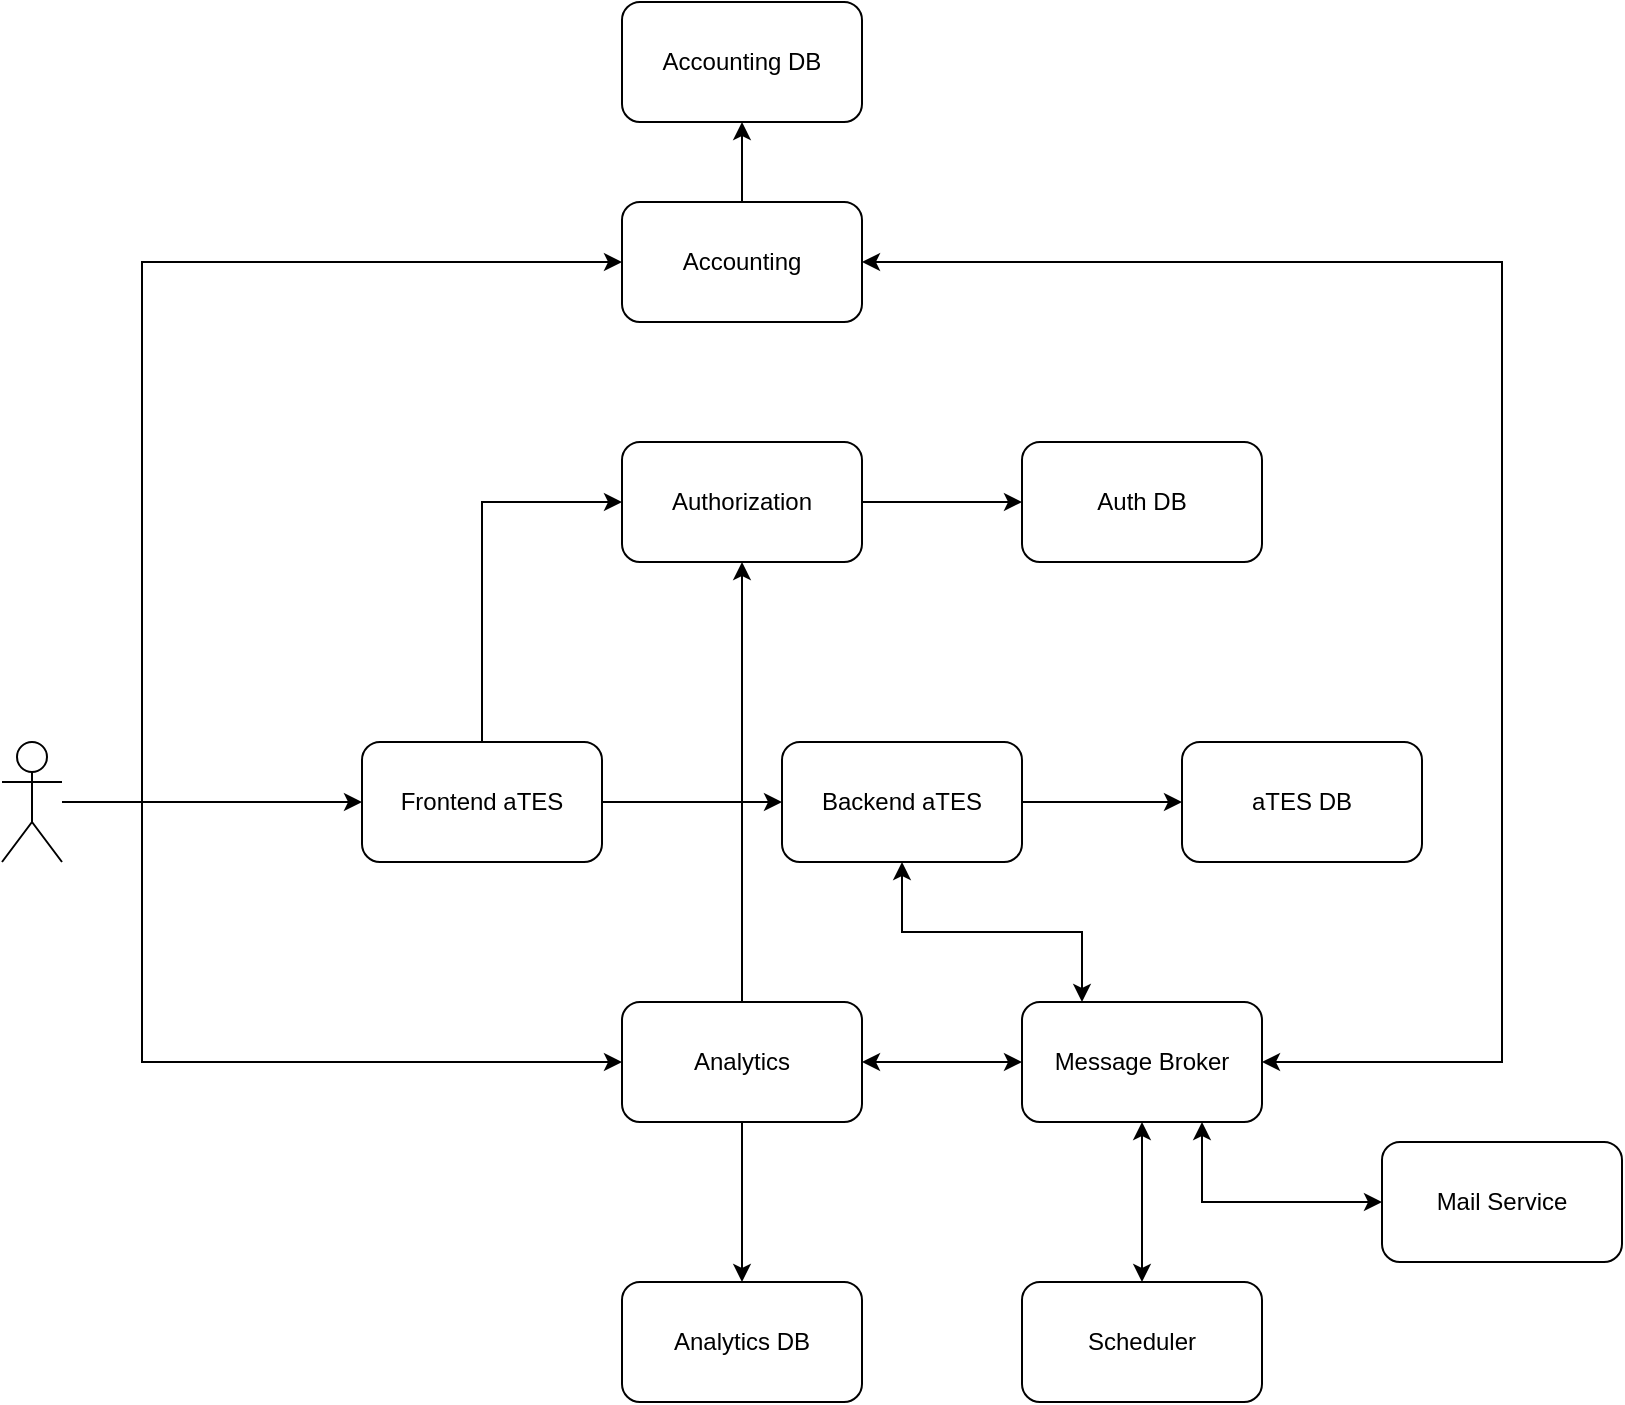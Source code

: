 <mxfile version="19.0.3" type="device" pages="2"><diagram name="0-week" id="9f46799a-70d6-7492-0946-bef42562c5a5"><mxGraphModel dx="1422" dy="865" grid="1" gridSize="10" guides="1" tooltips="1" connect="1" arrows="1" fold="1" page="1" pageScale="1" pageWidth="1100" pageHeight="850" background="none" math="0" shadow="0"><root><mxCell id="0"/><mxCell id="1" parent="0"/><mxCell id="xepw5kfJ0EXsmKbekJun-4" value="" style="edgeStyle=orthogonalEdgeStyle;rounded=0;orthogonalLoop=1;jettySize=auto;html=1;" parent="1" source="xepw5kfJ0EXsmKbekJun-1" target="xepw5kfJ0EXsmKbekJun-2" edge="1"><mxGeometry relative="1" as="geometry"/></mxCell><mxCell id="xepw5kfJ0EXsmKbekJun-18" style="edgeStyle=orthogonalEdgeStyle;rounded=0;orthogonalLoop=1;jettySize=auto;html=1;entryX=0;entryY=0.5;entryDx=0;entryDy=0;" parent="1" source="xepw5kfJ0EXsmKbekJun-1" target="xepw5kfJ0EXsmKbekJun-14" edge="1"><mxGeometry relative="1" as="geometry"><mxPoint x="160" y="440" as="sourcePoint"/><Array as="points"><mxPoint x="190" y="450"/><mxPoint x="190" y="180"/></Array></mxGeometry></mxCell><mxCell id="xepw5kfJ0EXsmKbekJun-1" value="" style="shape=umlActor;verticalLabelPosition=bottom;verticalAlign=top;html=1;outlineConnect=0;" parent="1" vertex="1"><mxGeometry x="120" y="420" width="30" height="60" as="geometry"/></mxCell><mxCell id="xepw5kfJ0EXsmKbekJun-6" value="" style="edgeStyle=orthogonalEdgeStyle;rounded=0;orthogonalLoop=1;jettySize=auto;html=1;" parent="1" source="xepw5kfJ0EXsmKbekJun-2" target="xepw5kfJ0EXsmKbekJun-5" edge="1"><mxGeometry relative="1" as="geometry"/></mxCell><mxCell id="xepw5kfJ0EXsmKbekJun-8" value="" style="edgeStyle=orthogonalEdgeStyle;rounded=0;orthogonalLoop=1;jettySize=auto;html=1;entryX=0;entryY=0.5;entryDx=0;entryDy=0;exitX=0.5;exitY=0;exitDx=0;exitDy=0;" parent="1" source="xepw5kfJ0EXsmKbekJun-2" target="xepw5kfJ0EXsmKbekJun-7" edge="1"><mxGeometry relative="1" as="geometry"><Array as="points"><mxPoint x="360" y="300"/></Array></mxGeometry></mxCell><mxCell id="xepw5kfJ0EXsmKbekJun-2" value="Frontend aTES" style="rounded=1;whiteSpace=wrap;html=1;" parent="1" vertex="1"><mxGeometry x="300" y="420" width="120" height="60" as="geometry"/></mxCell><mxCell id="xepw5kfJ0EXsmKbekJun-10" value="" style="edgeStyle=orthogonalEdgeStyle;rounded=0;orthogonalLoop=1;jettySize=auto;html=1;" parent="1" source="xepw5kfJ0EXsmKbekJun-5" target="xepw5kfJ0EXsmKbekJun-9" edge="1"><mxGeometry relative="1" as="geometry"/></mxCell><mxCell id="xepw5kfJ0EXsmKbekJun-27" value="" style="edgeStyle=orthogonalEdgeStyle;rounded=0;orthogonalLoop=1;jettySize=auto;html=1;entryX=0.25;entryY=0;entryDx=0;entryDy=0;startArrow=classic;startFill=1;" parent="1" source="xepw5kfJ0EXsmKbekJun-5" target="xepw5kfJ0EXsmKbekJun-25" edge="1"><mxGeometry relative="1" as="geometry"/></mxCell><mxCell id="xepw5kfJ0EXsmKbekJun-5" value="Backend aTES" style="rounded=1;whiteSpace=wrap;html=1;" parent="1" vertex="1"><mxGeometry x="510" y="420" width="120" height="60" as="geometry"/></mxCell><mxCell id="xepw5kfJ0EXsmKbekJun-13" value="" style="edgeStyle=orthogonalEdgeStyle;rounded=0;orthogonalLoop=1;jettySize=auto;html=1;" parent="1" source="xepw5kfJ0EXsmKbekJun-7" target="xepw5kfJ0EXsmKbekJun-12" edge="1"><mxGeometry relative="1" as="geometry"/></mxCell><mxCell id="xepw5kfJ0EXsmKbekJun-7" value="Authorization" style="rounded=1;whiteSpace=wrap;html=1;" parent="1" vertex="1"><mxGeometry x="430" y="270" width="120" height="60" as="geometry"/></mxCell><mxCell id="xepw5kfJ0EXsmKbekJun-9" value="aTES DB" style="rounded=1;whiteSpace=wrap;html=1;" parent="1" vertex="1"><mxGeometry x="710" y="420" width="120" height="60" as="geometry"/></mxCell><mxCell id="xepw5kfJ0EXsmKbekJun-12" value="Auth DB" style="rounded=1;whiteSpace=wrap;html=1;" parent="1" vertex="1"><mxGeometry x="630" y="270" width="120" height="60" as="geometry"/></mxCell><mxCell id="xepw5kfJ0EXsmKbekJun-16" value="" style="edgeStyle=orthogonalEdgeStyle;rounded=0;orthogonalLoop=1;jettySize=auto;html=1;" parent="1" source="xepw5kfJ0EXsmKbekJun-14" target="xepw5kfJ0EXsmKbekJun-15" edge="1"><mxGeometry relative="1" as="geometry"/></mxCell><mxCell id="xepw5kfJ0EXsmKbekJun-17" value="" style="edgeStyle=orthogonalEdgeStyle;rounded=0;orthogonalLoop=1;jettySize=auto;html=1;entryX=1;entryY=0.5;entryDx=0;entryDy=0;startArrow=classic;startFill=1;" parent="1" source="xepw5kfJ0EXsmKbekJun-14" target="xepw5kfJ0EXsmKbekJun-25" edge="1"><mxGeometry relative="1" as="geometry"><Array as="points"><mxPoint x="870" y="180"/><mxPoint x="870" y="580"/></Array></mxGeometry></mxCell><mxCell id="xepw5kfJ0EXsmKbekJun-14" value="Accounting" style="rounded=1;whiteSpace=wrap;html=1;" parent="1" vertex="1"><mxGeometry x="430" y="150" width="120" height="60" as="geometry"/></mxCell><mxCell id="xepw5kfJ0EXsmKbekJun-15" value="Accounting DB" style="rounded=1;whiteSpace=wrap;html=1;" parent="1" vertex="1"><mxGeometry x="430" y="50" width="120" height="60" as="geometry"/></mxCell><mxCell id="xepw5kfJ0EXsmKbekJun-23" value="" style="edgeStyle=orthogonalEdgeStyle;rounded=0;orthogonalLoop=1;jettySize=auto;html=1;" parent="1" source="xepw5kfJ0EXsmKbekJun-19" target="xepw5kfJ0EXsmKbekJun-22" edge="1"><mxGeometry relative="1" as="geometry"/></mxCell><mxCell id="xepw5kfJ0EXsmKbekJun-24" value="" style="edgeStyle=orthogonalEdgeStyle;rounded=0;orthogonalLoop=1;jettySize=auto;html=1;entryX=0.5;entryY=1;entryDx=0;entryDy=0;" parent="1" source="xepw5kfJ0EXsmKbekJun-19" target="xepw5kfJ0EXsmKbekJun-7" edge="1"><mxGeometry relative="1" as="geometry"/></mxCell><mxCell id="xepw5kfJ0EXsmKbekJun-26" value="" style="edgeStyle=orthogonalEdgeStyle;rounded=0;orthogonalLoop=1;jettySize=auto;html=1;startArrow=classic;startFill=1;" parent="1" source="xepw5kfJ0EXsmKbekJun-19" target="xepw5kfJ0EXsmKbekJun-25" edge="1"><mxGeometry relative="1" as="geometry"/></mxCell><mxCell id="xepw5kfJ0EXsmKbekJun-19" value="Analytics" style="rounded=1;whiteSpace=wrap;html=1;" parent="1" vertex="1"><mxGeometry x="430" y="550" width="120" height="60" as="geometry"/></mxCell><mxCell id="xepw5kfJ0EXsmKbekJun-20" value="" style="endArrow=classic;html=1;rounded=0;entryX=0;entryY=0.5;entryDx=0;entryDy=0;" parent="1" source="xepw5kfJ0EXsmKbekJun-1" target="xepw5kfJ0EXsmKbekJun-19" edge="1"><mxGeometry width="50" height="50" relative="1" as="geometry"><mxPoint x="390" y="480" as="sourcePoint"/><mxPoint x="440" y="430" as="targetPoint"/><Array as="points"><mxPoint x="190" y="450"/><mxPoint x="190" y="580"/></Array></mxGeometry></mxCell><mxCell id="xepw5kfJ0EXsmKbekJun-22" value="Analytics DB" style="whiteSpace=wrap;html=1;rounded=1;" parent="1" vertex="1"><mxGeometry x="430" y="690" width="120" height="60" as="geometry"/></mxCell><mxCell id="xepw5kfJ0EXsmKbekJun-30" value="" style="edgeStyle=orthogonalEdgeStyle;rounded=0;orthogonalLoop=1;jettySize=auto;html=1;startArrow=classic;startFill=1;" parent="1" source="xepw5kfJ0EXsmKbekJun-25" target="xepw5kfJ0EXsmKbekJun-29" edge="1"><mxGeometry relative="1" as="geometry"/></mxCell><mxCell id="xepw5kfJ0EXsmKbekJun-25" value="Message Broker" style="rounded=1;whiteSpace=wrap;html=1;" parent="1" vertex="1"><mxGeometry x="630" y="550" width="120" height="60" as="geometry"/></mxCell><mxCell id="xepw5kfJ0EXsmKbekJun-29" value="Scheduler" style="rounded=1;whiteSpace=wrap;html=1;" parent="1" vertex="1"><mxGeometry x="630" y="690" width="120" height="60" as="geometry"/></mxCell><mxCell id="xepw5kfJ0EXsmKbekJun-32" value="" style="edgeStyle=orthogonalEdgeStyle;rounded=0;orthogonalLoop=1;jettySize=auto;html=1;startArrow=classic;startFill=1;entryX=0.75;entryY=1;entryDx=0;entryDy=0;" parent="1" source="xepw5kfJ0EXsmKbekJun-31" target="xepw5kfJ0EXsmKbekJun-25" edge="1"><mxGeometry relative="1" as="geometry"/></mxCell><mxCell id="xepw5kfJ0EXsmKbekJun-31" value="Mail Service" style="rounded=1;whiteSpace=wrap;html=1;" parent="1" vertex="1"><mxGeometry x="810" y="620" width="120" height="60" as="geometry"/></mxCell></root></mxGraphModel></diagram><diagram id="ebVD39AXi-w6O5B3buYb" name="1-week"><mxGraphModel dx="1185" dy="721" grid="1" gridSize="10" guides="1" tooltips="1" connect="1" arrows="1" fold="1" page="1" pageScale="1" pageWidth="827" pageHeight="1169" math="0" shadow="0"><root><mxCell id="0"/><mxCell id="1" parent="0"/><mxCell id="8MeVYLNmikMg0jwZfWEU-5" value="" style="rounded=0;whiteSpace=wrap;html=1;" parent="1" vertex="1"><mxGeometry x="1800" y="180" width="380" height="300" as="geometry"/></mxCell><mxCell id="bPzyGDlvY1TrqAbHCk6i-94" value="" style="rounded=0;whiteSpace=wrap;html=1;" parent="1" vertex="1"><mxGeometry x="931" y="949" width="620" height="120" as="geometry"/></mxCell><mxCell id="bPzyGDlvY1TrqAbHCk6i-84" value="" style="rounded=0;whiteSpace=wrap;html=1;" parent="1" vertex="1"><mxGeometry x="931" y="800" width="620" height="120" as="geometry"/></mxCell><mxCell id="bPzyGDlvY1TrqAbHCk6i-82" value="" style="rounded=0;whiteSpace=wrap;html=1;" parent="1" vertex="1"><mxGeometry x="931" y="649" width="620" height="120" as="geometry"/></mxCell><mxCell id="bPzyGDlvY1TrqAbHCk6i-80" value="" style="rounded=0;whiteSpace=wrap;html=1;" parent="1" vertex="1"><mxGeometry x="931" y="490" width="620" height="130" as="geometry"/></mxCell><mxCell id="bPzyGDlvY1TrqAbHCk6i-58" value="" style="rounded=0;whiteSpace=wrap;html=1;" parent="1" vertex="1"><mxGeometry x="880" y="60" width="720" height="400" as="geometry"/></mxCell><mxCell id="bPzyGDlvY1TrqAbHCk6i-36" value="" style="rounded=0;whiteSpace=wrap;html=1;" parent="1" vertex="1"><mxGeometry x="50" y="770" width="510" height="280" as="geometry"/></mxCell><mxCell id="bPzyGDlvY1TrqAbHCk6i-28" value="" style="rounded=0;whiteSpace=wrap;html=1;" parent="1" vertex="1"><mxGeometry x="50" y="370" width="510" height="370" as="geometry"/></mxCell><mxCell id="bPzyGDlvY1TrqAbHCk6i-11" value="" style="rounded=0;whiteSpace=wrap;html=1;" parent="1" vertex="1"><mxGeometry x="50" y="60" width="510" height="280" as="geometry"/></mxCell><mxCell id="bPzyGDlvY1TrqAbHCk6i-2" value="&lt;div style=&quot;text-align: left;&quot;&gt;&lt;span style=&quot;background-color: initial;&quot;&gt;Actor - User&lt;/span&gt;&lt;/div&gt;&lt;div style=&quot;text-align: left;&quot;&gt;&lt;span style=&quot;background-color: initial;&quot;&gt;Command - Create Task&lt;/span&gt;&lt;/div&gt;&lt;div style=&quot;text-align: left;&quot;&gt;&lt;span style=&quot;background-color: initial;&quot;&gt;Data - Task + User id&lt;/span&gt;&lt;/div&gt;&lt;div style=&quot;text-align: left;&quot;&gt;&lt;span style=&quot;background-color: initial;&quot;&gt;Event - Task.Created&lt;/span&gt;&lt;/div&gt;" style="whiteSpace=wrap;html=1;" parent="1" vertex="1"><mxGeometry x="80" y="140" width="220" height="60" as="geometry"/></mxCell><mxCell id="bPzyGDlvY1TrqAbHCk6i-4" value="" style="edgeStyle=orthogonalEdgeStyle;rounded=0;orthogonalLoop=1;jettySize=auto;html=1;endArrow=none;endFill=0;" parent="1" source="bPzyGDlvY1TrqAbHCk6i-3" target="bPzyGDlvY1TrqAbHCk6i-2" edge="1"><mxGeometry relative="1" as="geometry"><Array as="points"><mxPoint x="180" y="140"/><mxPoint x="180" y="140"/></Array></mxGeometry></mxCell><mxCell id="bPzyGDlvY1TrqAbHCk6i-3" value="Create task" style="text;html=1;align=center;verticalAlign=middle;resizable=0;points=[];autosize=1;strokeColor=none;fillColor=none;" parent="1" vertex="1"><mxGeometry x="150" y="110" width="80" height="20" as="geometry"/></mxCell><mxCell id="bPzyGDlvY1TrqAbHCk6i-5" value="&lt;div style=&quot;text-align: left;&quot;&gt;&lt;span style=&quot;background-color: initial;&quot;&gt;Actor - User (admin or manager role)&lt;/span&gt;&lt;/div&gt;&lt;div style=&quot;text-align: left;&quot;&gt;&lt;span style=&quot;background-color: initial;&quot;&gt;Command - AssignTask&lt;/span&gt;&lt;/div&gt;&lt;div style=&quot;text-align: left;&quot;&gt;&lt;span style=&quot;background-color: initial;&quot;&gt;Data - Task + User id&lt;/span&gt;&lt;/div&gt;&lt;div style=&quot;text-align: left;&quot;&gt;&lt;span style=&quot;background-color: initial;&quot;&gt;Event - Task.Assigned&lt;/span&gt;&lt;/div&gt;" style="whiteSpace=wrap;html=1;" parent="1" vertex="1"><mxGeometry x="320" y="140" width="220" height="60" as="geometry"/></mxCell><mxCell id="bPzyGDlvY1TrqAbHCk6i-6" value="" style="edgeStyle=orthogonalEdgeStyle;rounded=0;orthogonalLoop=1;jettySize=auto;html=1;endArrow=none;endFill=0;" parent="1" source="bPzyGDlvY1TrqAbHCk6i-7" target="bPzyGDlvY1TrqAbHCk6i-5" edge="1"><mxGeometry relative="1" as="geometry"><Array as="points"><mxPoint x="420" y="140"/><mxPoint x="420" y="140"/></Array></mxGeometry></mxCell><mxCell id="bPzyGDlvY1TrqAbHCk6i-7" value="Assigning tasks" style="text;html=1;align=center;verticalAlign=middle;resizable=0;points=[];autosize=1;strokeColor=none;fillColor=none;" parent="1" vertex="1"><mxGeometry x="380" y="110" width="100" height="20" as="geometry"/></mxCell><mxCell id="bPzyGDlvY1TrqAbHCk6i-8" value="&lt;div style=&quot;text-align: left;&quot;&gt;&lt;span style=&quot;background-color: initial;&quot;&gt;Actor - User&lt;/span&gt;&lt;/div&gt;&lt;div style=&quot;text-align: left;&quot;&gt;&lt;span style=&quot;background-color: initial;&quot;&gt;Command - Login&lt;/span&gt;&lt;/div&gt;&lt;div style=&quot;text-align: left;&quot;&gt;&lt;span style=&quot;background-color: initial;&quot;&gt;Data - ---&lt;/span&gt;&lt;/div&gt;&lt;div style=&quot;text-align: left;&quot;&gt;&lt;span style=&quot;background-color: initial;&quot;&gt;Event - User.Authorized&lt;/span&gt;&lt;/div&gt;" style="whiteSpace=wrap;html=1;" parent="1" vertex="1"><mxGeometry x="80" y="260" width="220" height="60" as="geometry"/></mxCell><mxCell id="bPzyGDlvY1TrqAbHCk6i-9" value="" style="edgeStyle=orthogonalEdgeStyle;rounded=0;orthogonalLoop=1;jettySize=auto;html=1;endArrow=none;endFill=0;" parent="1" source="bPzyGDlvY1TrqAbHCk6i-10" target="bPzyGDlvY1TrqAbHCk6i-8" edge="1"><mxGeometry relative="1" as="geometry"><Array as="points"><mxPoint x="180" y="260"/><mxPoint x="180" y="260"/></Array></mxGeometry></mxCell><mxCell id="bPzyGDlvY1TrqAbHCk6i-10" value="Login" style="text;html=1;align=center;verticalAlign=middle;resizable=0;points=[];autosize=1;strokeColor=none;fillColor=none;" parent="1" vertex="1"><mxGeometry x="170" y="230" width="40" height="20" as="geometry"/></mxCell><mxCell id="bPzyGDlvY1TrqAbHCk6i-12" value="TaskTracker" style="text;html=1;align=center;verticalAlign=middle;resizable=0;points=[];autosize=1;strokeColor=none;fillColor=none;" parent="1" vertex="1"><mxGeometry x="60" y="70" width="80" height="20" as="geometry"/></mxCell><mxCell id="bPzyGDlvY1TrqAbHCk6i-13" value="&lt;div style=&quot;text-align: left;&quot;&gt;&lt;span style=&quot;background-color: initial;&quot;&gt;Actor - User&lt;/span&gt;&lt;/div&gt;&lt;div style=&quot;text-align: left;&quot;&gt;&lt;span style=&quot;background-color: initial;&quot;&gt;Command - Get Data&lt;/span&gt;&lt;/div&gt;&lt;div style=&quot;text-align: left;&quot;&gt;&lt;span style=&quot;background-color: initial;&quot;&gt;Data - Bill by User id&lt;/span&gt;&lt;/div&gt;&lt;div style=&quot;text-align: left;&quot;&gt;&lt;span style=&quot;background-color: initial;&quot;&gt;Event - User.GotBillData&lt;/span&gt;&lt;/div&gt;" style="whiteSpace=wrap;html=1;" parent="1" vertex="1"><mxGeometry x="60" y="430" width="220" height="60" as="geometry"/></mxCell><mxCell id="bPzyGDlvY1TrqAbHCk6i-14" value="" style="edgeStyle=orthogonalEdgeStyle;rounded=0;orthogonalLoop=1;jettySize=auto;html=1;endArrow=none;endFill=0;" parent="1" source="bPzyGDlvY1TrqAbHCk6i-15" target="bPzyGDlvY1TrqAbHCk6i-13" edge="1"><mxGeometry relative="1" as="geometry"><Array as="points"><mxPoint x="160" y="430"/><mxPoint x="160" y="430"/></Array></mxGeometry></mxCell><mxCell id="bPzyGDlvY1TrqAbHCk6i-15" value="Get bill for user" style="text;html=1;align=center;verticalAlign=middle;resizable=0;points=[];autosize=1;strokeColor=none;fillColor=none;" parent="1" vertex="1"><mxGeometry x="120" y="400" width="100" height="20" as="geometry"/></mxCell><mxCell id="bPzyGDlvY1TrqAbHCk6i-16" value="&lt;div style=&quot;text-align: left;&quot;&gt;&lt;span style=&quot;background-color: initial;&quot;&gt;Actor - User (admin, accountant)&lt;/span&gt;&lt;/div&gt;&lt;div style=&quot;text-align: left;&quot;&gt;&lt;span style=&quot;background-color: initial;&quot;&gt;Command - Get Data&lt;/span&gt;&lt;/div&gt;&lt;div style=&quot;text-align: left;&quot;&gt;&lt;span style=&quot;background-color: initial;&quot;&gt;Data - All Bills&lt;/span&gt;&lt;/div&gt;&lt;div style=&quot;text-align: left;&quot;&gt;&lt;span style=&quot;background-color: initial;&quot;&gt;Event - User.GotBillData&lt;/span&gt;&lt;/div&gt;" style="whiteSpace=wrap;html=1;" parent="1" vertex="1"><mxGeometry x="320" y="430" width="220" height="60" as="geometry"/></mxCell><mxCell id="bPzyGDlvY1TrqAbHCk6i-17" value="" style="edgeStyle=orthogonalEdgeStyle;rounded=0;orthogonalLoop=1;jettySize=auto;html=1;endArrow=none;endFill=0;" parent="1" source="bPzyGDlvY1TrqAbHCk6i-18" target="bPzyGDlvY1TrqAbHCk6i-16" edge="1"><mxGeometry relative="1" as="geometry"><Array as="points"><mxPoint x="420" y="430"/><mxPoint x="420" y="430"/></Array></mxGeometry></mxCell><mxCell id="bPzyGDlvY1TrqAbHCk6i-18" value="Get bill for user (admin, accountant)" style="text;html=1;align=center;verticalAlign=middle;resizable=0;points=[];autosize=1;strokeColor=none;fillColor=none;" parent="1" vertex="1"><mxGeometry x="325" y="400" width="210" height="20" as="geometry"/></mxCell><mxCell id="bPzyGDlvY1TrqAbHCk6i-19" value="&lt;div style=&quot;text-align: left;&quot;&gt;&lt;span style=&quot;background-color: initial;&quot;&gt;Actor - Task.Assigned&lt;/span&gt;&lt;/div&gt;&lt;div style=&quot;text-align: left;&quot;&gt;&lt;span style=&quot;background-color: initial;&quot;&gt;Command - Count assing money&lt;/span&gt;&lt;/div&gt;&lt;div style=&quot;text-align: left;&quot;&gt;&lt;span style=&quot;background-color: initial;&quot;&gt;Data - Bill + User id + cost&lt;/span&gt;&lt;/div&gt;&lt;div style=&quot;text-align: left;&quot;&gt;&lt;span style=&quot;background-color: initial;&quot;&gt;Event - User.CountBill&lt;/span&gt;&lt;/div&gt;" style="whiteSpace=wrap;html=1;" parent="1" vertex="1"><mxGeometry x="60" y="550" width="220" height="60" as="geometry"/></mxCell><mxCell id="bPzyGDlvY1TrqAbHCk6i-20" value="" style="edgeStyle=orthogonalEdgeStyle;rounded=0;orthogonalLoop=1;jettySize=auto;html=1;endArrow=none;endFill=0;" parent="1" source="bPzyGDlvY1TrqAbHCk6i-21" target="bPzyGDlvY1TrqAbHCk6i-19" edge="1"><mxGeometry relative="1" as="geometry"><Array as="points"><mxPoint x="160" y="550"/><mxPoint x="160" y="550"/></Array></mxGeometry></mxCell><mxCell id="bPzyGDlvY1TrqAbHCk6i-21" value="After assign task" style="text;html=1;align=center;verticalAlign=middle;resizable=0;points=[];autosize=1;strokeColor=none;fillColor=none;" parent="1" vertex="1"><mxGeometry x="120" y="520" width="100" height="20" as="geometry"/></mxCell><mxCell id="bPzyGDlvY1TrqAbHCk6i-22" value="&lt;div style=&quot;text-align: left;&quot;&gt;&lt;span style=&quot;background-color: initial;&quot;&gt;Actor - Task.Closed&lt;/span&gt;&lt;/div&gt;&lt;div style=&quot;text-align: left;&quot;&gt;&lt;span style=&quot;background-color: initial;&quot;&gt;Command -&amp;nbsp; Count close money&lt;/span&gt;&lt;/div&gt;&lt;div style=&quot;text-align: left;&quot;&gt;&lt;span style=&quot;background-color: initial;&quot;&gt;Data - Bill + User id + cost&lt;/span&gt;&lt;/div&gt;&lt;div style=&quot;text-align: left;&quot;&gt;&lt;span style=&quot;background-color: initial;&quot;&gt;Event - User.CountBill&lt;/span&gt;&lt;/div&gt;" style="whiteSpace=wrap;html=1;" parent="1" vertex="1"><mxGeometry x="320" y="550" width="220" height="60" as="geometry"/></mxCell><mxCell id="bPzyGDlvY1TrqAbHCk6i-23" value="" style="edgeStyle=orthogonalEdgeStyle;rounded=0;orthogonalLoop=1;jettySize=auto;html=1;endArrow=none;endFill=0;" parent="1" source="bPzyGDlvY1TrqAbHCk6i-24" target="bPzyGDlvY1TrqAbHCk6i-22" edge="1"><mxGeometry relative="1" as="geometry"><Array as="points"><mxPoint x="420" y="550"/><mxPoint x="420" y="550"/></Array></mxGeometry></mxCell><mxCell id="bPzyGDlvY1TrqAbHCk6i-24" value="After close task" style="text;html=1;align=center;verticalAlign=middle;resizable=0;points=[];autosize=1;strokeColor=none;fillColor=none;" parent="1" vertex="1"><mxGeometry x="380" y="520" width="100" height="20" as="geometry"/></mxCell><mxCell id="bPzyGDlvY1TrqAbHCk6i-25" value="&lt;div style=&quot;text-align: left;&quot;&gt;&lt;span style=&quot;background-color: initial;&quot;&gt;Actor - End of a day&lt;/span&gt;&lt;/div&gt;&lt;div style=&quot;text-align: left;&quot;&gt;&lt;span style=&quot;background-color: initial;&quot;&gt;Command - Count assing money&lt;/span&gt;&lt;/div&gt;&lt;div style=&quot;text-align: left;&quot;&gt;&lt;span style=&quot;background-color: initial;&quot;&gt;Data - Bill + User id + cost&lt;/span&gt;&lt;/div&gt;&lt;div style=&quot;text-align: left;&quot;&gt;&lt;span style=&quot;background-color: initial;&quot;&gt;Event - User.CountBill&lt;/span&gt;&lt;/div&gt;" style="whiteSpace=wrap;html=1;" parent="1" vertex="1"><mxGeometry x="60" y="660" width="220" height="60" as="geometry"/></mxCell><mxCell id="bPzyGDlvY1TrqAbHCk6i-26" value="" style="edgeStyle=orthogonalEdgeStyle;rounded=0;orthogonalLoop=1;jettySize=auto;html=1;endArrow=none;endFill=0;" parent="1" source="bPzyGDlvY1TrqAbHCk6i-27" target="bPzyGDlvY1TrqAbHCk6i-25" edge="1"><mxGeometry relative="1" as="geometry"><Array as="points"><mxPoint x="160" y="660"/><mxPoint x="160" y="660"/></Array></mxGeometry></mxCell><mxCell id="bPzyGDlvY1TrqAbHCk6i-27" value="Count money in the end of a day" style="text;html=1;align=center;verticalAlign=middle;resizable=0;points=[];autosize=1;strokeColor=none;fillColor=none;" parent="1" vertex="1"><mxGeometry x="75" y="630" width="190" height="20" as="geometry"/></mxCell><mxCell id="bPzyGDlvY1TrqAbHCk6i-29" value="Accounting" style="text;html=1;align=center;verticalAlign=middle;resizable=0;points=[];autosize=1;strokeColor=none;fillColor=none;" parent="1" vertex="1"><mxGeometry x="65" y="380" width="70" height="20" as="geometry"/></mxCell><mxCell id="bPzyGDlvY1TrqAbHCk6i-30" value="&lt;div style=&quot;text-align: left;&quot;&gt;&lt;span style=&quot;background-color: initial;&quot;&gt;Actor - User (only admin)&lt;/span&gt;&lt;/div&gt;&lt;div style=&quot;text-align: left;&quot;&gt;&lt;span style=&quot;background-color: initial;&quot;&gt;Command - Login&lt;/span&gt;&lt;/div&gt;&lt;div style=&quot;text-align: left;&quot;&gt;&lt;span style=&quot;background-color: initial;&quot;&gt;Data - ---&lt;/span&gt;&lt;/div&gt;&lt;div style=&quot;text-align: left;&quot;&gt;&lt;span style=&quot;background-color: initial;&quot;&gt;Event - User.Authorized&lt;/span&gt;&lt;/div&gt;" style="whiteSpace=wrap;html=1;" parent="1" vertex="1"><mxGeometry x="60" y="850" width="220" height="60" as="geometry"/></mxCell><mxCell id="bPzyGDlvY1TrqAbHCk6i-31" value="" style="edgeStyle=orthogonalEdgeStyle;rounded=0;orthogonalLoop=1;jettySize=auto;html=1;endArrow=none;endFill=0;" parent="1" source="bPzyGDlvY1TrqAbHCk6i-32" target="bPzyGDlvY1TrqAbHCk6i-30" edge="1"><mxGeometry relative="1" as="geometry"><Array as="points"><mxPoint x="160" y="850"/><mxPoint x="160" y="850"/></Array></mxGeometry></mxCell><mxCell id="bPzyGDlvY1TrqAbHCk6i-32" value="Login" style="text;html=1;align=center;verticalAlign=middle;resizable=0;points=[];autosize=1;strokeColor=none;fillColor=none;" parent="1" vertex="1"><mxGeometry x="150" y="820" width="40" height="20" as="geometry"/></mxCell><mxCell id="bPzyGDlvY1TrqAbHCk6i-33" value="&lt;div style=&quot;text-align: left;&quot;&gt;&lt;span style=&quot;background-color: initial;&quot;&gt;Actor - User (only admin)&lt;/span&gt;&lt;/div&gt;&lt;div style=&quot;text-align: left;&quot;&gt;&lt;span style=&quot;background-color: initial;&quot;&gt;Command - Get most expensive task&lt;/span&gt;&lt;/div&gt;&lt;div style=&quot;text-align: left;&quot;&gt;&lt;span style=&quot;background-color: initial;&quot;&gt;Data - Task id + cost&lt;/span&gt;&lt;/div&gt;&lt;div style=&quot;text-align: left;&quot;&gt;&lt;span style=&quot;background-color: initial;&quot;&gt;Event - User.GotBillData&lt;/span&gt;&lt;/div&gt;" style="whiteSpace=wrap;html=1;" parent="1" vertex="1"><mxGeometry x="60" y="970" width="220" height="60" as="geometry"/></mxCell><mxCell id="bPzyGDlvY1TrqAbHCk6i-34" value="" style="edgeStyle=orthogonalEdgeStyle;rounded=0;orthogonalLoop=1;jettySize=auto;html=1;endArrow=none;endFill=0;" parent="1" source="bPzyGDlvY1TrqAbHCk6i-35" target="bPzyGDlvY1TrqAbHCk6i-33" edge="1"><mxGeometry relative="1" as="geometry"><Array as="points"><mxPoint x="160" y="970"/><mxPoint x="160" y="970"/></Array></mxGeometry></mxCell><mxCell id="bPzyGDlvY1TrqAbHCk6i-35" value="Get most expensive task" style="text;html=1;align=center;verticalAlign=middle;resizable=0;points=[];autosize=1;strokeColor=none;fillColor=none;" parent="1" vertex="1"><mxGeometry x="95" y="940" width="150" height="20" as="geometry"/></mxCell><mxCell id="bPzyGDlvY1TrqAbHCk6i-37" value="Analytics" style="text;html=1;align=center;verticalAlign=middle;resizable=0;points=[];autosize=1;strokeColor=none;fillColor=none;" parent="1" vertex="1"><mxGeometry x="70" y="780" width="60" height="20" as="geometry"/></mxCell><mxCell id="bPzyGDlvY1TrqAbHCk6i-40" value="" style="edgeStyle=orthogonalEdgeStyle;rounded=0;orthogonalLoop=1;jettySize=auto;html=1;endArrow=classic;endFill=1;" parent="1" source="bPzyGDlvY1TrqAbHCk6i-38" target="bPzyGDlvY1TrqAbHCk6i-39" edge="1"><mxGeometry relative="1" as="geometry"/></mxCell><mxCell id="bPzyGDlvY1TrqAbHCk6i-43" value="" style="edgeStyle=orthogonalEdgeStyle;rounded=0;orthogonalLoop=1;jettySize=auto;html=1;endArrow=classic;endFill=1;" parent="1" source="bPzyGDlvY1TrqAbHCk6i-38" target="bPzyGDlvY1TrqAbHCk6i-42" edge="1"><mxGeometry relative="1" as="geometry"/></mxCell><mxCell id="bPzyGDlvY1TrqAbHCk6i-38" value="task" style="rounded=0;whiteSpace=wrap;html=1;" parent="1" vertex="1"><mxGeometry x="1100" y="90" width="120" height="60" as="geometry"/></mxCell><mxCell id="bPzyGDlvY1TrqAbHCk6i-39" value="status" style="rounded=0;whiteSpace=wrap;html=1;" parent="1" vertex="1"><mxGeometry x="1300" y="90" width="120" height="60" as="geometry"/></mxCell><mxCell id="bPzyGDlvY1TrqAbHCk6i-45" value="" style="edgeStyle=orthogonalEdgeStyle;rounded=0;orthogonalLoop=1;jettySize=auto;html=1;endArrow=classic;endFill=1;exitX=0.75;exitY=0;exitDx=0;exitDy=0;entryX=0;entryY=0.5;entryDx=0;entryDy=0;" parent="1" source="bPzyGDlvY1TrqAbHCk6i-42" target="bPzyGDlvY1TrqAbHCk6i-55" edge="1"><mxGeometry relative="1" as="geometry"><mxPoint x="1430" y="210" as="targetPoint"/><Array as="points"><mxPoint x="1190" y="190"/></Array></mxGeometry></mxCell><mxCell id="bPzyGDlvY1TrqAbHCk6i-47" value="" style="edgeStyle=orthogonalEdgeStyle;rounded=0;orthogonalLoop=1;jettySize=auto;html=1;endArrow=classic;endFill=1;" parent="1" source="bPzyGDlvY1TrqAbHCk6i-42" target="bPzyGDlvY1TrqAbHCk6i-46" edge="1"><mxGeometry relative="1" as="geometry"/></mxCell><mxCell id="bPzyGDlvY1TrqAbHCk6i-49" value="" style="edgeStyle=orthogonalEdgeStyle;rounded=0;orthogonalLoop=1;jettySize=auto;html=1;endArrow=classic;endFill=1;" parent="1" source="bPzyGDlvY1TrqAbHCk6i-42" target="bPzyGDlvY1TrqAbHCk6i-48" edge="1"><mxGeometry relative="1" as="geometry"/></mxCell><mxCell id="bPzyGDlvY1TrqAbHCk6i-57" value="" style="edgeStyle=orthogonalEdgeStyle;rounded=0;orthogonalLoop=1;jettySize=auto;html=1;endArrow=classic;endFill=1;" parent="1" source="bPzyGDlvY1TrqAbHCk6i-42" target="bPzyGDlvY1TrqAbHCk6i-44" edge="1"><mxGeometry relative="1" as="geometry"/></mxCell><mxCell id="bPzyGDlvY1TrqAbHCk6i-42" value="user" style="rounded=0;whiteSpace=wrap;html=1;" parent="1" vertex="1"><mxGeometry x="1100" y="230" width="120" height="60" as="geometry"/></mxCell><mxCell id="bPzyGDlvY1TrqAbHCk6i-44" value="role" style="rounded=0;whiteSpace=wrap;html=1;" parent="1" vertex="1"><mxGeometry x="1300" y="230" width="120" height="60" as="geometry"/></mxCell><mxCell id="bPzyGDlvY1TrqAbHCk6i-46" value="auth" style="rounded=0;whiteSpace=wrap;html=1;" parent="1" vertex="1"><mxGeometry x="900" y="230" width="120" height="60" as="geometry"/></mxCell><mxCell id="bPzyGDlvY1TrqAbHCk6i-51" value="" style="edgeStyle=orthogonalEdgeStyle;rounded=0;orthogonalLoop=1;jettySize=auto;html=1;endArrow=classic;endFill=1;" parent="1" source="bPzyGDlvY1TrqAbHCk6i-48" target="bPzyGDlvY1TrqAbHCk6i-50" edge="1"><mxGeometry relative="1" as="geometry"/></mxCell><mxCell id="bPzyGDlvY1TrqAbHCk6i-48" value="bill" style="rounded=0;whiteSpace=wrap;html=1;" parent="1" vertex="1"><mxGeometry x="1100" y="370" width="120" height="60" as="geometry"/></mxCell><mxCell id="bPzyGDlvY1TrqAbHCk6i-50" value="audit" style="rounded=0;whiteSpace=wrap;html=1;" parent="1" vertex="1"><mxGeometry x="1300" y="370" width="120" height="60" as="geometry"/></mxCell><mxCell id="bPzyGDlvY1TrqAbHCk6i-52" value="&lt;div style=&quot;text-align: left;&quot;&gt;&lt;span style=&quot;background-color: initial;&quot;&gt;Actor - User&lt;/span&gt;&lt;/div&gt;&lt;div style=&quot;text-align: left;&quot;&gt;&lt;span style=&quot;background-color: initial;&quot;&gt;Command - CloseTask&lt;/span&gt;&lt;/div&gt;&lt;div style=&quot;text-align: left;&quot;&gt;&lt;span style=&quot;background-color: initial;&quot;&gt;Data - Task + User id&lt;/span&gt;&lt;/div&gt;&lt;div style=&quot;text-align: left;&quot;&gt;&lt;span style=&quot;background-color: initial;&quot;&gt;Event - Task.Closed&lt;/span&gt;&lt;/div&gt;" style="whiteSpace=wrap;html=1;" parent="1" vertex="1"><mxGeometry x="315" y="260" width="220" height="60" as="geometry"/></mxCell><mxCell id="bPzyGDlvY1TrqAbHCk6i-53" value="" style="edgeStyle=orthogonalEdgeStyle;rounded=0;orthogonalLoop=1;jettySize=auto;html=1;endArrow=none;endFill=0;" parent="1" source="bPzyGDlvY1TrqAbHCk6i-54" target="bPzyGDlvY1TrqAbHCk6i-52" edge="1"><mxGeometry relative="1" as="geometry"><Array as="points"><mxPoint x="415" y="260"/><mxPoint x="415" y="260"/></Array></mxGeometry></mxCell><mxCell id="bPzyGDlvY1TrqAbHCk6i-54" value="Close task" style="text;html=1;align=center;verticalAlign=middle;resizable=0;points=[];autosize=1;strokeColor=none;fillColor=none;" parent="1" vertex="1"><mxGeometry x="390" y="230" width="70" height="20" as="geometry"/></mxCell><mxCell id="bPzyGDlvY1TrqAbHCk6i-55" value="analytics record" style="rounded=0;whiteSpace=wrap;html=1;" parent="1" vertex="1"><mxGeometry x="1455" y="160" width="120" height="60" as="geometry"/></mxCell><mxCell id="bPzyGDlvY1TrqAbHCk6i-59" value="Data Model" style="text;html=1;align=center;verticalAlign=middle;resizable=0;points=[];autosize=1;strokeColor=none;fillColor=none;" parent="1" vertex="1"><mxGeometry x="895" y="70" width="80" height="20" as="geometry"/></mxCell><mxCell id="bPzyGDlvY1TrqAbHCk6i-60" value="" style="edgeStyle=orthogonalEdgeStyle;rounded=0;orthogonalLoop=1;jettySize=auto;html=1;endArrow=classic;endFill=1;" parent="1" source="bPzyGDlvY1TrqAbHCk6i-62" target="bPzyGDlvY1TrqAbHCk6i-63" edge="1"><mxGeometry relative="1" as="geometry"/></mxCell><mxCell id="bPzyGDlvY1TrqAbHCk6i-62" value="task" style="rounded=0;whiteSpace=wrap;html=1;" parent="1" vertex="1"><mxGeometry x="1170" y="540" width="120" height="60" as="geometry"/></mxCell><mxCell id="bPzyGDlvY1TrqAbHCk6i-63" value="status" style="rounded=0;whiteSpace=wrap;html=1;" parent="1" vertex="1"><mxGeometry x="1370" y="540" width="120" height="60" as="geometry"/></mxCell><mxCell id="bPzyGDlvY1TrqAbHCk6i-65" value="" style="edgeStyle=orthogonalEdgeStyle;rounded=0;orthogonalLoop=1;jettySize=auto;html=1;endArrow=classic;endFill=1;" parent="1" source="bPzyGDlvY1TrqAbHCk6i-68" target="bPzyGDlvY1TrqAbHCk6i-70" edge="1"><mxGeometry relative="1" as="geometry"/></mxCell><mxCell id="bPzyGDlvY1TrqAbHCk6i-67" value="" style="edgeStyle=orthogonalEdgeStyle;rounded=0;orthogonalLoop=1;jettySize=auto;html=1;endArrow=classic;endFill=1;" parent="1" source="bPzyGDlvY1TrqAbHCk6i-68" target="bPzyGDlvY1TrqAbHCk6i-69" edge="1"><mxGeometry relative="1" as="geometry"/></mxCell><mxCell id="bPzyGDlvY1TrqAbHCk6i-68" value="user" style="rounded=0;whiteSpace=wrap;html=1;" parent="1" vertex="1"><mxGeometry x="1170" y="684" width="120" height="60" as="geometry"/></mxCell><mxCell id="bPzyGDlvY1TrqAbHCk6i-69" value="role" style="rounded=0;whiteSpace=wrap;html=1;" parent="1" vertex="1"><mxGeometry x="1370" y="684" width="120" height="60" as="geometry"/></mxCell><mxCell id="bPzyGDlvY1TrqAbHCk6i-70" value="auth" style="rounded=0;whiteSpace=wrap;html=1;" parent="1" vertex="1"><mxGeometry x="990" y="684" width="120" height="60" as="geometry"/></mxCell><mxCell id="bPzyGDlvY1TrqAbHCk6i-71" value="" style="edgeStyle=orthogonalEdgeStyle;rounded=0;orthogonalLoop=1;jettySize=auto;html=1;endArrow=classic;endFill=1;" parent="1" source="bPzyGDlvY1TrqAbHCk6i-72" target="bPzyGDlvY1TrqAbHCk6i-73" edge="1"><mxGeometry relative="1" as="geometry"/></mxCell><mxCell id="bPzyGDlvY1TrqAbHCk6i-72" value="bill" style="rounded=0;whiteSpace=wrap;html=1;" parent="1" vertex="1"><mxGeometry x="1170" y="840" width="120" height="60" as="geometry"/></mxCell><mxCell id="bPzyGDlvY1TrqAbHCk6i-73" value="audit" style="rounded=0;whiteSpace=wrap;html=1;" parent="1" vertex="1"><mxGeometry x="1370" y="840" width="120" height="60" as="geometry"/></mxCell><mxCell id="bPzyGDlvY1TrqAbHCk6i-74" value="analytics record" style="rounded=0;whiteSpace=wrap;html=1;" parent="1" vertex="1"><mxGeometry x="1170" y="999" width="120" height="60" as="geometry"/></mxCell><mxCell id="bPzyGDlvY1TrqAbHCk6i-77" value="" style="edgeStyle=orthogonalEdgeStyle;rounded=0;orthogonalLoop=1;jettySize=auto;html=1;endArrow=classic;endFill=1;" parent="1" source="bPzyGDlvY1TrqAbHCk6i-76" target="bPzyGDlvY1TrqAbHCk6i-62" edge="1"><mxGeometry relative="1" as="geometry"/></mxCell><mxCell id="bPzyGDlvY1TrqAbHCk6i-76" value="user" style="rounded=0;whiteSpace=wrap;html=1;" parent="1" vertex="1"><mxGeometry x="990" y="540" width="120" height="60" as="geometry"/></mxCell><mxCell id="bPzyGDlvY1TrqAbHCk6i-79" value="" style="edgeStyle=orthogonalEdgeStyle;rounded=0;orthogonalLoop=1;jettySize=auto;html=1;endArrow=classic;endFill=1;" parent="1" source="bPzyGDlvY1TrqAbHCk6i-78" target="bPzyGDlvY1TrqAbHCk6i-72" edge="1"><mxGeometry relative="1" as="geometry"/></mxCell><mxCell id="bPzyGDlvY1TrqAbHCk6i-78" value="user" style="rounded=0;whiteSpace=wrap;html=1;" parent="1" vertex="1"><mxGeometry x="990" y="840" width="120" height="60" as="geometry"/></mxCell><mxCell id="bPzyGDlvY1TrqAbHCk6i-81" value="Task Domain" style="text;html=1;align=center;verticalAlign=middle;resizable=0;points=[];autosize=1;strokeColor=none;fillColor=none;" parent="1" vertex="1"><mxGeometry x="940" y="500" width="80" height="20" as="geometry"/></mxCell><mxCell id="bPzyGDlvY1TrqAbHCk6i-83" value="Auth Domain" style="text;html=1;align=center;verticalAlign=middle;resizable=0;points=[];autosize=1;strokeColor=none;fillColor=none;" parent="1" vertex="1"><mxGeometry x="940" y="659" width="80" height="20" as="geometry"/></mxCell><mxCell id="bPzyGDlvY1TrqAbHCk6i-85" value="Accounting Domain" style="text;html=1;align=center;verticalAlign=middle;resizable=0;points=[];autosize=1;strokeColor=none;fillColor=none;" parent="1" vertex="1"><mxGeometry x="934" y="810" width="120" height="20" as="geometry"/></mxCell><mxCell id="bPzyGDlvY1TrqAbHCk6i-86" value="&lt;div style=&quot;text-align: left;&quot;&gt;&lt;span style=&quot;background-color: initial;&quot;&gt;Actor - Task.Assigned&lt;/span&gt;&lt;/div&gt;&lt;div style=&quot;text-align: left;&quot;&gt;&lt;span style=&quot;background-color: initial;&quot;&gt;Command - Count assing money&lt;/span&gt;&lt;/div&gt;&lt;div style=&quot;text-align: left;&quot;&gt;&lt;span style=&quot;background-color: initial;&quot;&gt;Data - User id + cost&lt;/span&gt;&lt;/div&gt;&lt;div style=&quot;text-align: left;&quot;&gt;&lt;span style=&quot;background-color: initial;&quot;&gt;Event - User.CountBill&lt;/span&gt;&lt;/div&gt;" style="whiteSpace=wrap;html=1;" parent="1" vertex="1"><mxGeometry x="320" y="850" width="220" height="60" as="geometry"/></mxCell><mxCell id="bPzyGDlvY1TrqAbHCk6i-87" value="" style="edgeStyle=orthogonalEdgeStyle;rounded=0;orthogonalLoop=1;jettySize=auto;html=1;endArrow=none;endFill=0;" parent="1" source="bPzyGDlvY1TrqAbHCk6i-88" target="bPzyGDlvY1TrqAbHCk6i-86" edge="1"><mxGeometry relative="1" as="geometry"><Array as="points"><mxPoint x="420" y="850"/><mxPoint x="420" y="850"/></Array></mxGeometry></mxCell><mxCell id="bPzyGDlvY1TrqAbHCk6i-88" value="After assign task" style="text;html=1;align=center;verticalAlign=middle;resizable=0;points=[];autosize=1;strokeColor=none;fillColor=none;" parent="1" vertex="1"><mxGeometry x="380" y="820" width="100" height="20" as="geometry"/></mxCell><mxCell id="bPzyGDlvY1TrqAbHCk6i-89" value="&lt;div style=&quot;text-align: left;&quot;&gt;&lt;span style=&quot;background-color: initial;&quot;&gt;Actor - Task.Closed&lt;/span&gt;&lt;/div&gt;&lt;div style=&quot;text-align: left;&quot;&gt;&lt;span style=&quot;background-color: initial;&quot;&gt;Command -&amp;nbsp; Count close money&lt;/span&gt;&lt;/div&gt;&lt;div style=&quot;text-align: left;&quot;&gt;&lt;span style=&quot;background-color: initial;&quot;&gt;Data - User id + cost&lt;/span&gt;&lt;/div&gt;&lt;div style=&quot;text-align: left;&quot;&gt;&lt;span style=&quot;background-color: initial;&quot;&gt;Event - User.CountBill&lt;/span&gt;&lt;/div&gt;" style="whiteSpace=wrap;html=1;" parent="1" vertex="1"><mxGeometry x="320" y="970" width="220" height="60" as="geometry"/></mxCell><mxCell id="bPzyGDlvY1TrqAbHCk6i-90" value="" style="edgeStyle=orthogonalEdgeStyle;rounded=0;orthogonalLoop=1;jettySize=auto;html=1;endArrow=none;endFill=0;" parent="1" source="bPzyGDlvY1TrqAbHCk6i-91" target="bPzyGDlvY1TrqAbHCk6i-89" edge="1"><mxGeometry relative="1" as="geometry"><Array as="points"><mxPoint x="420" y="970"/><mxPoint x="420" y="970"/></Array></mxGeometry></mxCell><mxCell id="bPzyGDlvY1TrqAbHCk6i-91" value="After close task" style="text;html=1;align=center;verticalAlign=middle;resizable=0;points=[];autosize=1;strokeColor=none;fillColor=none;" parent="1" vertex="1"><mxGeometry x="380" y="940" width="100" height="20" as="geometry"/></mxCell><mxCell id="bPzyGDlvY1TrqAbHCk6i-93" value="" style="edgeStyle=orthogonalEdgeStyle;rounded=0;orthogonalLoop=1;jettySize=auto;html=1;endArrow=classic;endFill=1;" parent="1" source="bPzyGDlvY1TrqAbHCk6i-92" target="bPzyGDlvY1TrqAbHCk6i-74" edge="1"><mxGeometry relative="1" as="geometry"/></mxCell><mxCell id="bPzyGDlvY1TrqAbHCk6i-92" value="user" style="rounded=0;whiteSpace=wrap;html=1;" parent="1" vertex="1"><mxGeometry x="990" y="999" width="120" height="60" as="geometry"/></mxCell><mxCell id="bPzyGDlvY1TrqAbHCk6i-95" value="Analytics Domain" style="text;html=1;align=center;verticalAlign=middle;resizable=0;points=[];autosize=1;strokeColor=none;fillColor=none;" parent="1" vertex="1"><mxGeometry x="939" y="959" width="110" height="20" as="geometry"/></mxCell><mxCell id="bPzyGDlvY1TrqAbHCk6i-96" value="" style="endArrow=block;startArrow=block;html=1;rounded=0;exitX=0.5;exitY=1;exitDx=0;exitDy=0;entryX=0.5;entryY=0;entryDx=0;entryDy=0;dashed=1;startFill=0;endFill=0;" parent="1" source="bPzyGDlvY1TrqAbHCk6i-78" target="bPzyGDlvY1TrqAbHCk6i-92" edge="1"><mxGeometry width="50" height="50" relative="1" as="geometry"><mxPoint x="1030" y="820" as="sourcePoint"/><mxPoint x="1080" y="770" as="targetPoint"/></mxGeometry></mxCell><mxCell id="bPzyGDlvY1TrqAbHCk6i-97" value="" style="endArrow=block;startArrow=block;html=1;rounded=0;exitX=0.75;exitY=0;exitDx=0;exitDy=0;entryX=0.5;entryY=1;entryDx=0;entryDy=0;dashed=1;startFill=0;endFill=0;edgeStyle=orthogonalEdgeStyle;" parent="1" source="bPzyGDlvY1TrqAbHCk6i-78" target="bPzyGDlvY1TrqAbHCk6i-68" edge="1"><mxGeometry width="50" height="50" relative="1" as="geometry"><mxPoint x="1060" y="910" as="sourcePoint"/><mxPoint x="1060" y="1009" as="targetPoint"/><Array as="points"><mxPoint x="1080" y="790"/><mxPoint x="1230" y="790"/></Array></mxGeometry></mxCell><mxCell id="bPzyGDlvY1TrqAbHCk6i-98" value="" style="endArrow=block;startArrow=block;html=1;rounded=0;exitX=0.5;exitY=1;exitDx=0;exitDy=0;entryX=0.5;entryY=0;entryDx=0;entryDy=0;dashed=1;startFill=0;endFill=0;edgeStyle=orthogonalEdgeStyle;" parent="1" source="bPzyGDlvY1TrqAbHCk6i-76" target="bPzyGDlvY1TrqAbHCk6i-68" edge="1"><mxGeometry width="50" height="50" relative="1" as="geometry"><mxPoint x="1090" y="850" as="sourcePoint"/><mxPoint x="1240" y="754" as="targetPoint"/><Array as="points"><mxPoint x="1050" y="640"/><mxPoint x="1230" y="640"/></Array></mxGeometry></mxCell><mxCell id="8MeVYLNmikMg0jwZfWEU-1" value="Auth" style="rounded=0;whiteSpace=wrap;html=1;" parent="1" vertex="1"><mxGeometry x="1840" y="220" width="120" height="60" as="geometry"/></mxCell><mxCell id="8MeVYLNmikMg0jwZfWEU-2" value="TaskTracker" style="rounded=0;whiteSpace=wrap;html=1;" parent="1" vertex="1"><mxGeometry x="2000" y="220" width="120" height="60" as="geometry"/></mxCell><mxCell id="8MeVYLNmikMg0jwZfWEU-3" value="Accounting" style="rounded=0;whiteSpace=wrap;html=1;" parent="1" vertex="1"><mxGeometry x="1840" y="320" width="120" height="60" as="geometry"/></mxCell><mxCell id="8MeVYLNmikMg0jwZfWEU-4" value="Analytics" style="rounded=0;whiteSpace=wrap;html=1;" parent="1" vertex="1"><mxGeometry x="2000" y="320" width="120" height="60" as="geometry"/></mxCell><mxCell id="8MeVYLNmikMg0jwZfWEU-6" value="Services" style="text;html=1;align=center;verticalAlign=middle;resizable=0;points=[];autosize=1;strokeColor=none;fillColor=none;" parent="1" vertex="1"><mxGeometry x="1810" y="190" width="60" height="20" as="geometry"/></mxCell><mxCell id="nDR3dPN47X8c0-CpAY1q-2" value="Mail" style="rounded=0;whiteSpace=wrap;html=1;" vertex="1" parent="1"><mxGeometry x="1840" y="410" width="120" height="60" as="geometry"/></mxCell></root></mxGraphModel></diagram></mxfile>